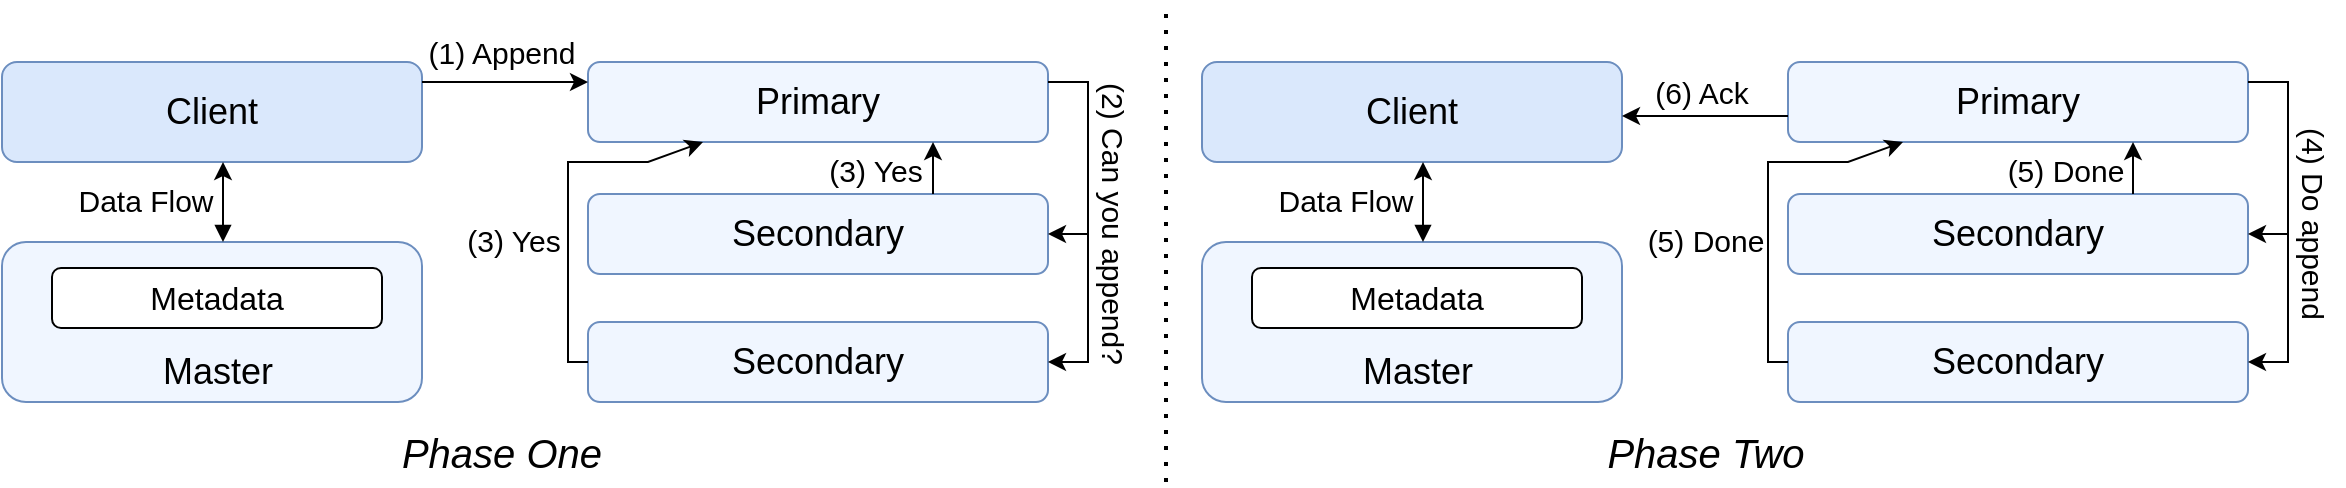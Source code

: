 <mxfile version="24.8.9">
  <diagram name="Page-1" id="gdSSXVyvYKYni4nwoQx8">
    <mxGraphModel dx="1619" dy="985" grid="1" gridSize="10" guides="1" tooltips="1" connect="1" arrows="1" fold="1" page="1" pageScale="1" pageWidth="827" pageHeight="1169" math="0" shadow="0">
      <root>
        <mxCell id="0" />
        <mxCell id="1" parent="0" />
        <mxCell id="mxZ-tprnyePKSeEEDV7U-1" value="" style="rounded=1;whiteSpace=wrap;html=1;fillColor=#f0f6ff;strokeColor=#6c8ebf;" vertex="1" parent="1">
          <mxGeometry x="290" y="360" width="210" height="80" as="geometry" />
        </mxCell>
        <mxCell id="mxZ-tprnyePKSeEEDV7U-2" value="&lt;font style=&quot;font-size: 18px;&quot;&gt;Client&lt;/font&gt;" style="rounded=1;whiteSpace=wrap;html=1;fillColor=#dae8fc;strokeColor=#6c8ebf;" vertex="1" parent="1">
          <mxGeometry x="290" y="270" width="210" height="50" as="geometry" />
        </mxCell>
        <mxCell id="mxZ-tprnyePKSeEEDV7U-3" value="&lt;font style=&quot;font-size: 18px;&quot;&gt;Master&lt;/font&gt;" style="text;html=1;align=center;verticalAlign=middle;whiteSpace=wrap;rounded=0;" vertex="1" parent="1">
          <mxGeometry x="367.5" y="410" width="60" height="30" as="geometry" />
        </mxCell>
        <mxCell id="mxZ-tprnyePKSeEEDV7U-4" value="&lt;font style=&quot;font-size: 16px;&quot;&gt;Metadata&lt;/font&gt;" style="rounded=1;whiteSpace=wrap;html=1;" vertex="1" parent="1">
          <mxGeometry x="315" y="373" width="165" height="30" as="geometry" />
        </mxCell>
        <mxCell id="mxZ-tprnyePKSeEEDV7U-5" value="&lt;font style=&quot;font-size: 18px;&quot;&gt;Primary&lt;/font&gt;" style="rounded=1;whiteSpace=wrap;html=1;fillColor=#f0f6ff;strokeColor=#6c8ebf;" vertex="1" parent="1">
          <mxGeometry x="583" y="270" width="230" height="40" as="geometry" />
        </mxCell>
        <mxCell id="mxZ-tprnyePKSeEEDV7U-6" value="&lt;font style=&quot;font-size: 18px;&quot;&gt;Secondary&lt;/font&gt;" style="rounded=1;whiteSpace=wrap;html=1;fillColor=#f0f6ff;strokeColor=#6c8ebf;" vertex="1" parent="1">
          <mxGeometry x="583" y="400" width="230" height="40" as="geometry" />
        </mxCell>
        <mxCell id="mxZ-tprnyePKSeEEDV7U-7" value="&lt;font style=&quot;font-size: 18px;&quot;&gt;Secondary&lt;/font&gt;" style="rounded=1;whiteSpace=wrap;html=1;fillColor=#f0f6ff;strokeColor=#6c8ebf;" vertex="1" parent="1">
          <mxGeometry x="583" y="336" width="230" height="40" as="geometry" />
        </mxCell>
        <mxCell id="mxZ-tprnyePKSeEEDV7U-9" value="" style="endArrow=classic;html=1;rounded=0;exitX=0.75;exitY=0;exitDx=0;exitDy=0;entryX=0.75;entryY=1;entryDx=0;entryDy=0;startArrow=block;startFill=1;" edge="1" parent="1">
          <mxGeometry width="50" height="50" relative="1" as="geometry">
            <mxPoint x="400.5" y="360" as="sourcePoint" />
            <mxPoint x="400.5" y="320" as="targetPoint" />
          </mxGeometry>
        </mxCell>
        <mxCell id="mxZ-tprnyePKSeEEDV7U-10" value="" style="endArrow=classic;html=1;rounded=0;exitX=1;exitY=0.5;exitDx=0;exitDy=0;entryX=0;entryY=0.25;entryDx=0;entryDy=0;" edge="1" parent="1" target="mxZ-tprnyePKSeEEDV7U-5">
          <mxGeometry width="50" height="50" relative="1" as="geometry">
            <mxPoint x="500" y="280" as="sourcePoint" />
            <mxPoint x="580.46" y="280.36" as="targetPoint" />
          </mxGeometry>
        </mxCell>
        <mxCell id="mxZ-tprnyePKSeEEDV7U-12" value="" style="endArrow=classic;html=1;rounded=0;exitX=1;exitY=0.25;exitDx=0;exitDy=0;entryX=1;entryY=0.5;entryDx=0;entryDy=0;" edge="1" parent="1" source="mxZ-tprnyePKSeEEDV7U-5" target="mxZ-tprnyePKSeEEDV7U-7">
          <mxGeometry width="50" height="50" relative="1" as="geometry">
            <mxPoint x="663" y="360" as="sourcePoint" />
            <mxPoint x="713" y="310" as="targetPoint" />
            <Array as="points">
              <mxPoint x="833" y="280" />
              <mxPoint x="833" y="356" />
            </Array>
          </mxGeometry>
        </mxCell>
        <mxCell id="mxZ-tprnyePKSeEEDV7U-13" value="" style="endArrow=classic;html=1;rounded=0;entryX=1;entryY=0.5;entryDx=0;entryDy=0;" edge="1" parent="1" target="mxZ-tprnyePKSeEEDV7U-6">
          <mxGeometry width="50" height="50" relative="1" as="geometry">
            <mxPoint x="833" y="350" as="sourcePoint" />
            <mxPoint x="713" y="310" as="targetPoint" />
            <Array as="points">
              <mxPoint x="833" y="420" />
            </Array>
          </mxGeometry>
        </mxCell>
        <mxCell id="mxZ-tprnyePKSeEEDV7U-14" value="" style="endArrow=classic;html=1;rounded=0;exitX=0;exitY=0.5;exitDx=0;exitDy=0;entryX=0.25;entryY=1;entryDx=0;entryDy=0;" edge="1" parent="1" source="mxZ-tprnyePKSeEEDV7U-6" target="mxZ-tprnyePKSeEEDV7U-5">
          <mxGeometry width="50" height="50" relative="1" as="geometry">
            <mxPoint x="533" y="440" as="sourcePoint" />
            <mxPoint x="583" y="390" as="targetPoint" />
            <Array as="points">
              <mxPoint x="573" y="420" />
              <mxPoint x="573" y="320" />
              <mxPoint x="613" y="320" />
            </Array>
          </mxGeometry>
        </mxCell>
        <mxCell id="mxZ-tprnyePKSeEEDV7U-15" value="" style="endArrow=classic;html=1;rounded=0;exitX=0.75;exitY=0;exitDx=0;exitDy=0;entryX=0.75;entryY=1;entryDx=0;entryDy=0;" edge="1" parent="1" source="mxZ-tprnyePKSeEEDV7U-7" target="mxZ-tprnyePKSeEEDV7U-5">
          <mxGeometry width="50" height="50" relative="1" as="geometry">
            <mxPoint x="753" y="340" as="sourcePoint" />
            <mxPoint x="803" y="290" as="targetPoint" />
          </mxGeometry>
        </mxCell>
        <mxCell id="mxZ-tprnyePKSeEEDV7U-18" value="&lt;font style=&quot;font-size: 15px;&quot;&gt;(1) Append&lt;/font&gt;" style="text;html=1;align=center;verticalAlign=middle;whiteSpace=wrap;rounded=0;" vertex="1" parent="1">
          <mxGeometry x="480" y="250" width="120" height="30" as="geometry" />
        </mxCell>
        <mxCell id="mxZ-tprnyePKSeEEDV7U-23" value="&lt;font style=&quot;font-size: 15px;&quot;&gt;Data Flow&lt;/font&gt;" style="text;html=1;align=center;verticalAlign=middle;whiteSpace=wrap;rounded=0;" vertex="1" parent="1">
          <mxGeometry x="327" y="324" width="70" height="30" as="geometry" />
        </mxCell>
        <mxCell id="mxZ-tprnyePKSeEEDV7U-25" value="&lt;font style=&quot;font-size: 15px;&quot;&gt;(3) Yes&lt;/font&gt;" style="text;html=1;align=center;verticalAlign=middle;whiteSpace=wrap;rounded=0;rotation=0;" vertex="1" parent="1">
          <mxGeometry x="486" y="342" width="120" height="34" as="geometry" />
        </mxCell>
        <mxCell id="mxZ-tprnyePKSeEEDV7U-28" value="&lt;font style=&quot;font-size: 15px;&quot;&gt;(3) Yes&lt;/font&gt;" style="text;html=1;align=center;verticalAlign=middle;whiteSpace=wrap;rounded=0;rotation=0;" vertex="1" parent="1">
          <mxGeometry x="667" y="307" width="120" height="34" as="geometry" />
        </mxCell>
        <mxCell id="mxZ-tprnyePKSeEEDV7U-29" value="&lt;font style=&quot;font-size: 15px;&quot;&gt;(2) Can you append?&lt;/font&gt;" style="text;html=1;align=center;verticalAlign=middle;whiteSpace=wrap;rounded=0;rotation=90;" vertex="1" parent="1">
          <mxGeometry x="756" y="336" width="180" height="30" as="geometry" />
        </mxCell>
        <mxCell id="mxZ-tprnyePKSeEEDV7U-30" value="" style="rounded=1;whiteSpace=wrap;html=1;fillColor=#f0f6ff;strokeColor=#6c8ebf;" vertex="1" parent="1">
          <mxGeometry x="890" y="360" width="210" height="80" as="geometry" />
        </mxCell>
        <mxCell id="mxZ-tprnyePKSeEEDV7U-31" value="&lt;font style=&quot;font-size: 18px;&quot;&gt;Client&lt;/font&gt;" style="rounded=1;whiteSpace=wrap;html=1;fillColor=#dae8fc;strokeColor=#6c8ebf;" vertex="1" parent="1">
          <mxGeometry x="890" y="270" width="210" height="50" as="geometry" />
        </mxCell>
        <mxCell id="mxZ-tprnyePKSeEEDV7U-32" value="&lt;font style=&quot;font-size: 18px;&quot;&gt;Master&lt;/font&gt;" style="text;html=1;align=center;verticalAlign=middle;whiteSpace=wrap;rounded=0;" vertex="1" parent="1">
          <mxGeometry x="967.5" y="410" width="60" height="30" as="geometry" />
        </mxCell>
        <mxCell id="mxZ-tprnyePKSeEEDV7U-33" value="&lt;font style=&quot;font-size: 16px;&quot;&gt;Metadata&lt;/font&gt;" style="rounded=1;whiteSpace=wrap;html=1;" vertex="1" parent="1">
          <mxGeometry x="915" y="373" width="165" height="30" as="geometry" />
        </mxCell>
        <mxCell id="mxZ-tprnyePKSeEEDV7U-34" value="&lt;font style=&quot;font-size: 18px;&quot;&gt;Primary&lt;/font&gt;" style="rounded=1;whiteSpace=wrap;html=1;fillColor=#f0f6ff;strokeColor=#6c8ebf;" vertex="1" parent="1">
          <mxGeometry x="1183" y="270" width="230" height="40" as="geometry" />
        </mxCell>
        <mxCell id="mxZ-tprnyePKSeEEDV7U-35" value="&lt;font style=&quot;font-size: 18px;&quot;&gt;Secondary&lt;/font&gt;" style="rounded=1;whiteSpace=wrap;html=1;fillColor=#f0f6ff;strokeColor=#6c8ebf;" vertex="1" parent="1">
          <mxGeometry x="1183" y="400" width="230" height="40" as="geometry" />
        </mxCell>
        <mxCell id="mxZ-tprnyePKSeEEDV7U-36" value="&lt;font style=&quot;font-size: 18px;&quot;&gt;Secondary&lt;/font&gt;" style="rounded=1;whiteSpace=wrap;html=1;fillColor=#f0f6ff;strokeColor=#6c8ebf;" vertex="1" parent="1">
          <mxGeometry x="1183" y="336" width="230" height="40" as="geometry" />
        </mxCell>
        <mxCell id="mxZ-tprnyePKSeEEDV7U-37" value="" style="endArrow=classic;html=1;rounded=0;exitX=0.75;exitY=0;exitDx=0;exitDy=0;entryX=0.75;entryY=1;entryDx=0;entryDy=0;startArrow=block;startFill=1;" edge="1" parent="1">
          <mxGeometry width="50" height="50" relative="1" as="geometry">
            <mxPoint x="1000.5" y="360" as="sourcePoint" />
            <mxPoint x="1000.5" y="320" as="targetPoint" />
          </mxGeometry>
        </mxCell>
        <mxCell id="mxZ-tprnyePKSeEEDV7U-38" value="" style="endArrow=classic;html=1;rounded=0;exitX=1;exitY=0.5;exitDx=0;exitDy=0;entryX=0;entryY=0.25;entryDx=0;entryDy=0;" edge="1" parent="1">
          <mxGeometry width="50" height="50" relative="1" as="geometry">
            <mxPoint x="1183" y="297" as="sourcePoint" />
            <mxPoint x="1100" y="297" as="targetPoint" />
          </mxGeometry>
        </mxCell>
        <mxCell id="mxZ-tprnyePKSeEEDV7U-39" value="" style="endArrow=classic;html=1;rounded=0;exitX=1;exitY=0.25;exitDx=0;exitDy=0;entryX=1;entryY=0.5;entryDx=0;entryDy=0;" edge="1" parent="1" source="mxZ-tprnyePKSeEEDV7U-34" target="mxZ-tprnyePKSeEEDV7U-36">
          <mxGeometry width="50" height="50" relative="1" as="geometry">
            <mxPoint x="1263" y="360" as="sourcePoint" />
            <mxPoint x="1313" y="310" as="targetPoint" />
            <Array as="points">
              <mxPoint x="1433" y="280" />
              <mxPoint x="1433" y="356" />
            </Array>
          </mxGeometry>
        </mxCell>
        <mxCell id="mxZ-tprnyePKSeEEDV7U-40" value="" style="endArrow=classic;html=1;rounded=0;entryX=1;entryY=0.5;entryDx=0;entryDy=0;" edge="1" parent="1" target="mxZ-tprnyePKSeEEDV7U-35">
          <mxGeometry width="50" height="50" relative="1" as="geometry">
            <mxPoint x="1433" y="350" as="sourcePoint" />
            <mxPoint x="1313" y="310" as="targetPoint" />
            <Array as="points">
              <mxPoint x="1433" y="420" />
            </Array>
          </mxGeometry>
        </mxCell>
        <mxCell id="mxZ-tprnyePKSeEEDV7U-41" value="" style="endArrow=classic;html=1;rounded=0;exitX=0;exitY=0.5;exitDx=0;exitDy=0;entryX=0.25;entryY=1;entryDx=0;entryDy=0;" edge="1" parent="1" source="mxZ-tprnyePKSeEEDV7U-35" target="mxZ-tprnyePKSeEEDV7U-34">
          <mxGeometry width="50" height="50" relative="1" as="geometry">
            <mxPoint x="1133" y="440" as="sourcePoint" />
            <mxPoint x="1183" y="390" as="targetPoint" />
            <Array as="points">
              <mxPoint x="1173" y="420" />
              <mxPoint x="1173" y="320" />
              <mxPoint x="1213" y="320" />
            </Array>
          </mxGeometry>
        </mxCell>
        <mxCell id="mxZ-tprnyePKSeEEDV7U-42" value="" style="endArrow=classic;html=1;rounded=0;exitX=0.75;exitY=0;exitDx=0;exitDy=0;entryX=0.75;entryY=1;entryDx=0;entryDy=0;" edge="1" parent="1" source="mxZ-tprnyePKSeEEDV7U-36" target="mxZ-tprnyePKSeEEDV7U-34">
          <mxGeometry width="50" height="50" relative="1" as="geometry">
            <mxPoint x="1353" y="340" as="sourcePoint" />
            <mxPoint x="1403" y="290" as="targetPoint" />
          </mxGeometry>
        </mxCell>
        <mxCell id="mxZ-tprnyePKSeEEDV7U-43" value="&lt;font style=&quot;font-size: 15px;&quot;&gt;(6) Ack&lt;/font&gt;" style="text;html=1;align=center;verticalAlign=middle;whiteSpace=wrap;rounded=0;" vertex="1" parent="1">
          <mxGeometry x="1080" y="270" width="120" height="30" as="geometry" />
        </mxCell>
        <mxCell id="mxZ-tprnyePKSeEEDV7U-44" value="&lt;font style=&quot;font-size: 15px;&quot;&gt;Data Flow&lt;/font&gt;" style="text;html=1;align=center;verticalAlign=middle;whiteSpace=wrap;rounded=0;" vertex="1" parent="1">
          <mxGeometry x="927" y="324" width="70" height="30" as="geometry" />
        </mxCell>
        <mxCell id="mxZ-tprnyePKSeEEDV7U-45" value="&lt;font style=&quot;font-size: 15px;&quot;&gt;(5) Done&lt;/font&gt;" style="text;html=1;align=center;verticalAlign=middle;whiteSpace=wrap;rounded=0;rotation=0;" vertex="1" parent="1">
          <mxGeometry x="1082" y="342" width="120" height="34" as="geometry" />
        </mxCell>
        <mxCell id="mxZ-tprnyePKSeEEDV7U-46" value="&lt;font style=&quot;font-size: 15px;&quot;&gt;(5) Done&lt;/font&gt;" style="text;html=1;align=center;verticalAlign=middle;whiteSpace=wrap;rounded=0;rotation=0;" vertex="1" parent="1">
          <mxGeometry x="1262" y="307" width="120" height="34" as="geometry" />
        </mxCell>
        <mxCell id="mxZ-tprnyePKSeEEDV7U-47" value="&lt;font style=&quot;font-size: 15px;&quot;&gt;(4) Do append&lt;/font&gt;" style="text;html=1;align=center;verticalAlign=middle;whiteSpace=wrap;rounded=0;rotation=90;" vertex="1" parent="1">
          <mxGeometry x="1356" y="336" width="180" height="30" as="geometry" />
        </mxCell>
        <mxCell id="mxZ-tprnyePKSeEEDV7U-48" value="&lt;i style=&quot;&quot;&gt;&lt;font style=&quot;font-size: 20px;&quot;&gt;Phase One&lt;/font&gt;&lt;/i&gt;" style="text;html=1;align=center;verticalAlign=middle;whiteSpace=wrap;rounded=0;" vertex="1" parent="1">
          <mxGeometry x="480" y="450" width="120" height="30" as="geometry" />
        </mxCell>
        <mxCell id="mxZ-tprnyePKSeEEDV7U-49" value="&lt;i style=&quot;&quot;&gt;&lt;font style=&quot;font-size: 20px;&quot;&gt;Phase Two&lt;/font&gt;&lt;/i&gt;" style="text;html=1;align=center;verticalAlign=middle;whiteSpace=wrap;rounded=0;" vertex="1" parent="1">
          <mxGeometry x="1082" y="450" width="120" height="30" as="geometry" />
        </mxCell>
        <mxCell id="mxZ-tprnyePKSeEEDV7U-50" value="" style="endArrow=none;dashed=1;html=1;dashPattern=1 3;strokeWidth=2;rounded=0;" edge="1" parent="1">
          <mxGeometry width="50" height="50" relative="1" as="geometry">
            <mxPoint x="872" y="480" as="sourcePoint" />
            <mxPoint x="872" y="240" as="targetPoint" />
          </mxGeometry>
        </mxCell>
      </root>
    </mxGraphModel>
  </diagram>
</mxfile>
